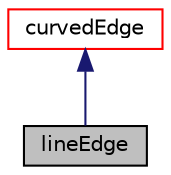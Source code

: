 digraph "lineEdge"
{
  bgcolor="transparent";
  edge [fontname="Helvetica",fontsize="10",labelfontname="Helvetica",labelfontsize="10"];
  node [fontname="Helvetica",fontsize="10",shape=record];
  Node2 [label="lineEdge",height=0.2,width=0.4,color="black", fillcolor="grey75", style="filled", fontcolor="black"];
  Node3 -> Node2 [dir="back",color="midnightblue",fontsize="10",style="solid",fontname="Helvetica"];
  Node3 [label="curvedEdge",height=0.2,width=0.4,color="red",URL="$a25769.html",tooltip="Define a curved edge that is parameterized for 0<lambda<1 between the start and end point..."];
}
